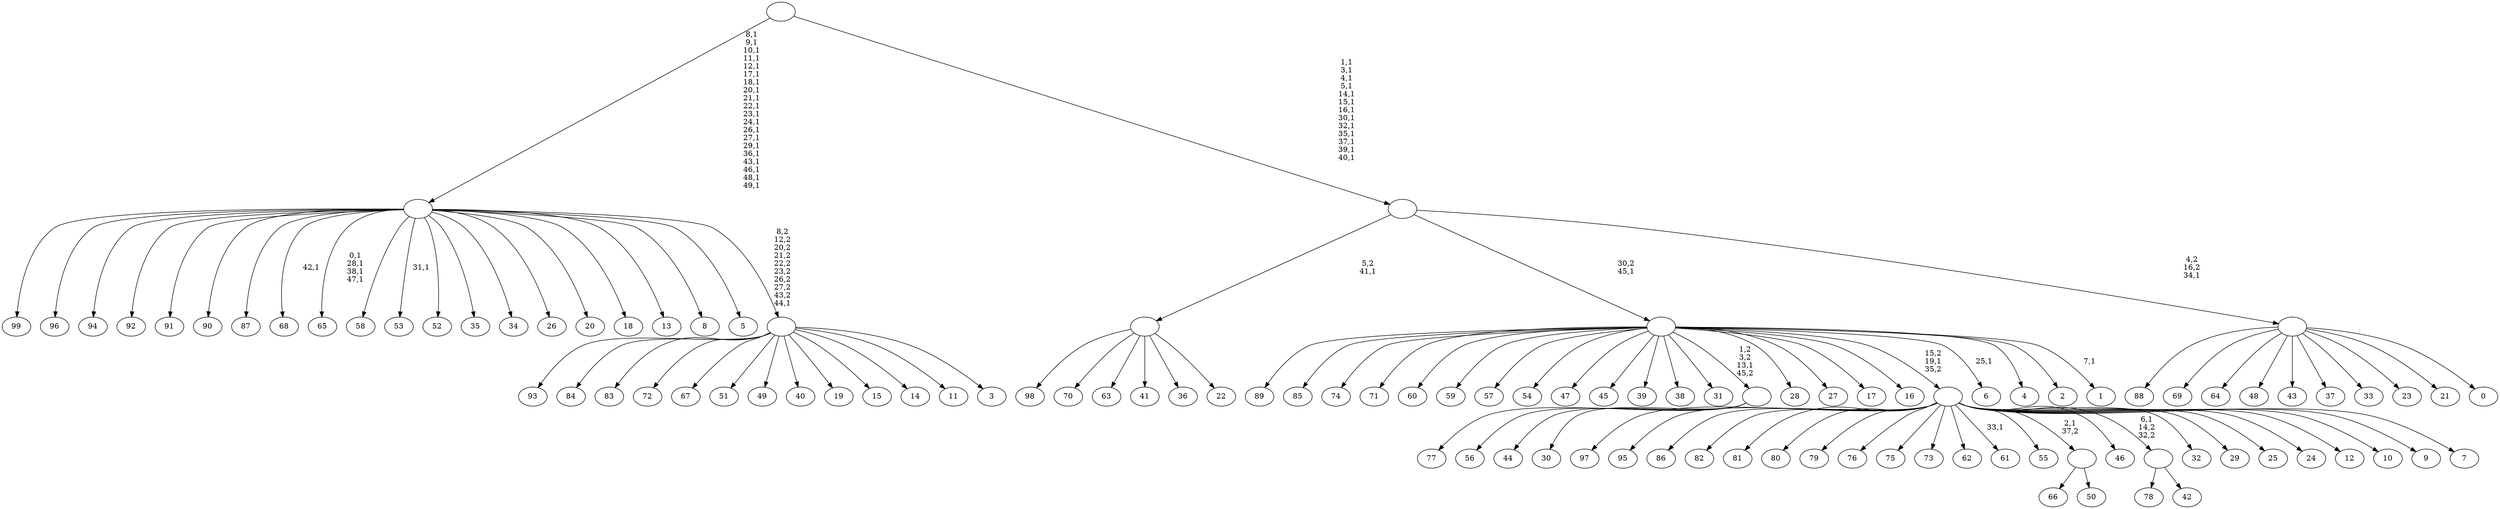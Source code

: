 digraph T {
	150 [label="99"]
	149 [label="98"]
	148 [label="97"]
	147 [label="96"]
	146 [label="95"]
	145 [label="94"]
	144 [label="93"]
	143 [label="92"]
	142 [label="91"]
	141 [label="90"]
	140 [label="89"]
	139 [label="88"]
	138 [label="87"]
	137 [label="86"]
	136 [label="85"]
	135 [label="84"]
	134 [label="83"]
	133 [label="82"]
	132 [label="81"]
	131 [label="80"]
	130 [label="79"]
	129 [label="78"]
	128 [label="77"]
	127 [label="76"]
	126 [label="75"]
	125 [label="74"]
	124 [label="73"]
	123 [label="72"]
	122 [label="71"]
	121 [label="70"]
	120 [label="69"]
	119 [label="68"]
	117 [label="67"]
	116 [label="66"]
	115 [label="65"]
	110 [label="64"]
	109 [label="63"]
	108 [label="62"]
	107 [label="61"]
	105 [label="60"]
	104 [label="59"]
	103 [label="58"]
	102 [label="57"]
	101 [label="56"]
	100 [label="55"]
	99 [label="54"]
	98 [label="53"]
	96 [label="52"]
	95 [label="51"]
	94 [label="50"]
	93 [label=""]
	92 [label="49"]
	91 [label="48"]
	90 [label="47"]
	89 [label="46"]
	88 [label="45"]
	87 [label="44"]
	86 [label="43"]
	85 [label="42"]
	84 [label=""]
	83 [label="41"]
	82 [label="40"]
	81 [label="39"]
	80 [label="38"]
	79 [label="37"]
	78 [label="36"]
	77 [label="35"]
	76 [label="34"]
	75 [label="33"]
	74 [label="32"]
	73 [label="31"]
	72 [label="30"]
	71 [label=""]
	70 [label="29"]
	69 [label="28"]
	68 [label="27"]
	67 [label="26"]
	66 [label="25"]
	65 [label="24"]
	64 [label="23"]
	63 [label="22"]
	62 [label=""]
	61 [label="21"]
	60 [label="20"]
	59 [label="19"]
	58 [label="18"]
	57 [label="17"]
	56 [label="16"]
	55 [label="15"]
	54 [label="14"]
	53 [label="13"]
	52 [label="12"]
	51 [label="11"]
	50 [label="10"]
	49 [label="9"]
	48 [label="8"]
	47 [label="7"]
	46 [label=""]
	45 [label="6"]
	43 [label="5"]
	42 [label="4"]
	41 [label="3"]
	40 [label=""]
	39 [label=""]
	19 [label="2"]
	18 [label="1"]
	16 [label=""]
	15 [label="0"]
	14 [label=""]
	13 [label=""]
	0 [label=""]
	93 -> 116 [label=""]
	93 -> 94 [label=""]
	84 -> 129 [label=""]
	84 -> 85 [label=""]
	71 -> 128 [label=""]
	71 -> 101 [label=""]
	71 -> 87 [label=""]
	71 -> 72 [label=""]
	62 -> 149 [label=""]
	62 -> 121 [label=""]
	62 -> 109 [label=""]
	62 -> 83 [label=""]
	62 -> 78 [label=""]
	62 -> 63 [label=""]
	46 -> 107 [label="33,1"]
	46 -> 148 [label=""]
	46 -> 146 [label=""]
	46 -> 137 [label=""]
	46 -> 133 [label=""]
	46 -> 132 [label=""]
	46 -> 131 [label=""]
	46 -> 130 [label=""]
	46 -> 127 [label=""]
	46 -> 126 [label=""]
	46 -> 124 [label=""]
	46 -> 108 [label=""]
	46 -> 100 [label=""]
	46 -> 93 [label="2,1\n37,2"]
	46 -> 89 [label=""]
	46 -> 84 [label="6,1\n14,2\n32,2"]
	46 -> 74 [label=""]
	46 -> 70 [label=""]
	46 -> 66 [label=""]
	46 -> 65 [label=""]
	46 -> 52 [label=""]
	46 -> 50 [label=""]
	46 -> 49 [label=""]
	46 -> 47 [label=""]
	40 -> 144 [label=""]
	40 -> 135 [label=""]
	40 -> 134 [label=""]
	40 -> 123 [label=""]
	40 -> 117 [label=""]
	40 -> 95 [label=""]
	40 -> 92 [label=""]
	40 -> 82 [label=""]
	40 -> 59 [label=""]
	40 -> 55 [label=""]
	40 -> 54 [label=""]
	40 -> 51 [label=""]
	40 -> 41 [label=""]
	39 -> 98 [label="31,1"]
	39 -> 115 [label="0,1\n28,1\n38,1\n47,1"]
	39 -> 119 [label="42,1"]
	39 -> 150 [label=""]
	39 -> 147 [label=""]
	39 -> 145 [label=""]
	39 -> 143 [label=""]
	39 -> 142 [label=""]
	39 -> 141 [label=""]
	39 -> 138 [label=""]
	39 -> 103 [label=""]
	39 -> 96 [label=""]
	39 -> 77 [label=""]
	39 -> 76 [label=""]
	39 -> 67 [label=""]
	39 -> 60 [label=""]
	39 -> 58 [label=""]
	39 -> 53 [label=""]
	39 -> 48 [label=""]
	39 -> 43 [label=""]
	39 -> 40 [label="8,2\n12,2\n20,2\n21,2\n22,2\n23,2\n26,2\n27,2\n43,2\n44,1"]
	16 -> 18 [label="7,1"]
	16 -> 45 [label="25,1"]
	16 -> 140 [label=""]
	16 -> 136 [label=""]
	16 -> 125 [label=""]
	16 -> 122 [label=""]
	16 -> 105 [label=""]
	16 -> 104 [label=""]
	16 -> 102 [label=""]
	16 -> 99 [label=""]
	16 -> 90 [label=""]
	16 -> 88 [label=""]
	16 -> 81 [label=""]
	16 -> 80 [label=""]
	16 -> 73 [label=""]
	16 -> 71 [label="1,2\n3,2\n13,1\n45,2"]
	16 -> 69 [label=""]
	16 -> 68 [label=""]
	16 -> 57 [label=""]
	16 -> 56 [label=""]
	16 -> 46 [label="15,2\n19,1\n35,2"]
	16 -> 42 [label=""]
	16 -> 19 [label=""]
	14 -> 139 [label=""]
	14 -> 120 [label=""]
	14 -> 110 [label=""]
	14 -> 91 [label=""]
	14 -> 86 [label=""]
	14 -> 79 [label=""]
	14 -> 75 [label=""]
	14 -> 64 [label=""]
	14 -> 61 [label=""]
	14 -> 15 [label=""]
	13 -> 62 [label="5,2\n41,1"]
	13 -> 16 [label="30,2\n45,1"]
	13 -> 14 [label="4,2\n16,2\n34,1"]
	0 -> 13 [label="1,1\n3,1\n4,1\n5,1\n14,1\n15,1\n16,1\n30,1\n32,1\n35,1\n37,1\n39,1\n40,1"]
	0 -> 39 [label="8,1\n9,1\n10,1\n11,1\n12,1\n17,1\n18,1\n20,1\n21,1\n22,1\n23,1\n24,1\n26,1\n27,1\n29,1\n36,1\n43,1\n46,1\n48,1\n49,1"]
}
